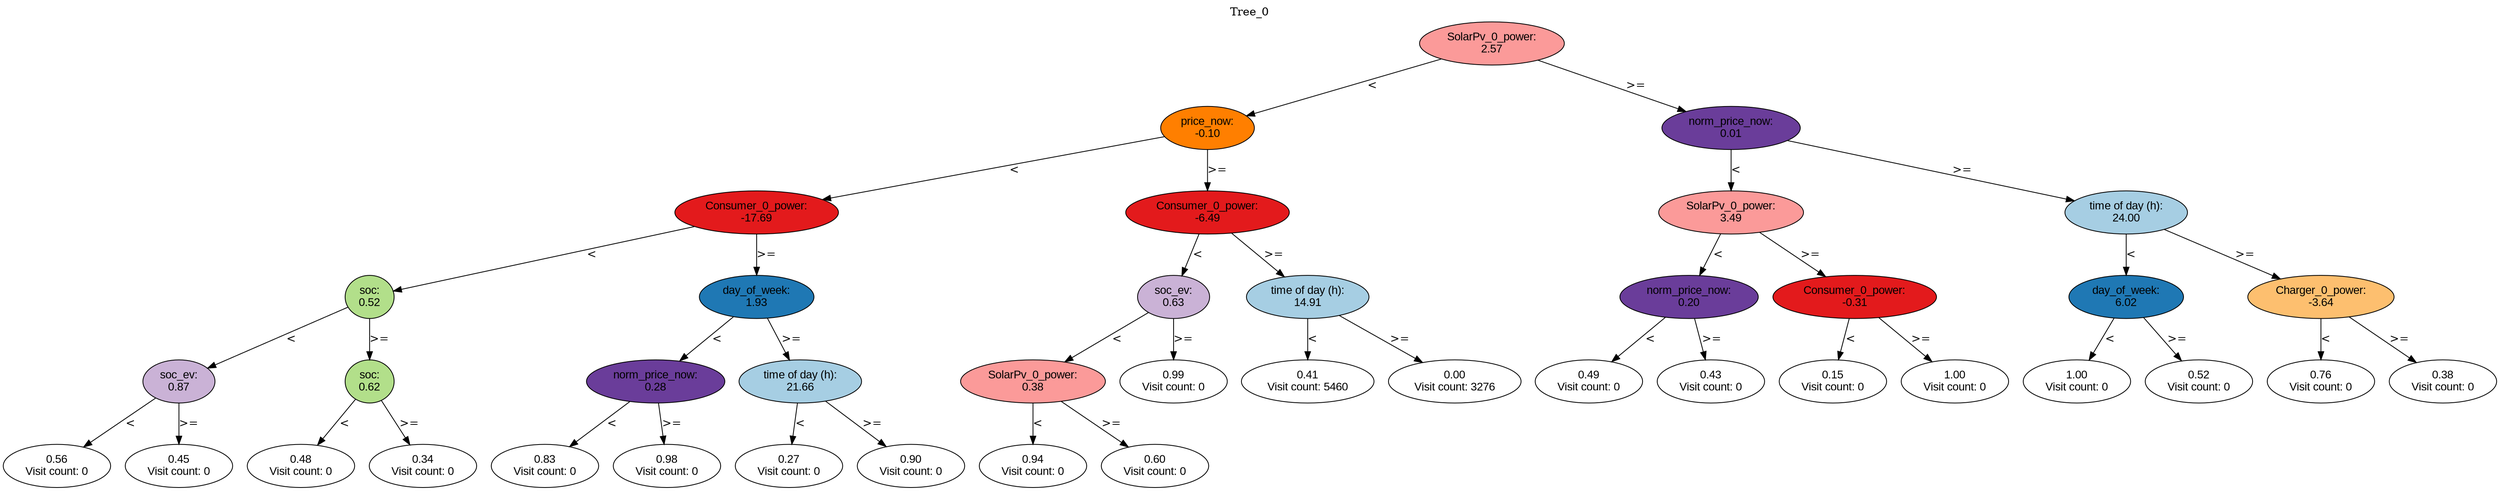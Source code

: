 digraph BST {
    node [fontname="Arial" style=filled colorscheme=paired12];
    0 [ label = "SolarPv_0_power:
2.57" fillcolor=5];
    1 [ label = "price_now:
-0.10" fillcolor=8];
    2 [ label = "Consumer_0_power:
-17.69" fillcolor=6];
    3 [ label = "soc:
0.52" fillcolor=3];
    4 [ label = "soc_ev:
0.87" fillcolor=9];
    5 [ label = "0.56
Visit count: 0" fillcolor=white];
    6 [ label = "0.45
Visit count: 0" fillcolor=white];
    7 [ label = "soc:
0.62" fillcolor=3];
    8 [ label = "0.48
Visit count: 0" fillcolor=white];
    9 [ label = "0.34
Visit count: 0" fillcolor=white];
    10 [ label = "day_of_week:
1.93" fillcolor=2];
    11 [ label = "norm_price_now:
0.28" fillcolor=10];
    12 [ label = "0.83
Visit count: 0" fillcolor=white];
    13 [ label = "0.98
Visit count: 0" fillcolor=white];
    14 [ label = "time of day (h):
21.66" fillcolor=1];
    15 [ label = "0.27
Visit count: 0" fillcolor=white];
    16 [ label = "0.90
Visit count: 0" fillcolor=white];
    17 [ label = "Consumer_0_power:
-6.49" fillcolor=6];
    18 [ label = "soc_ev:
0.63" fillcolor=9];
    19 [ label = "SolarPv_0_power:
0.38" fillcolor=5];
    20 [ label = "0.94
Visit count: 0" fillcolor=white];
    21 [ label = "0.60
Visit count: 0" fillcolor=white];
    22 [ label = "0.99
Visit count: 0" fillcolor=white];
    23 [ label = "time of day (h):
14.91" fillcolor=1];
    24 [ label = "0.41
Visit count: 5460" fillcolor=white];
    25 [ label = "0.00
Visit count: 3276" fillcolor=white];
    26 [ label = "norm_price_now:
0.01" fillcolor=10];
    27 [ label = "SolarPv_0_power:
3.49" fillcolor=5];
    28 [ label = "norm_price_now:
0.20" fillcolor=10];
    29 [ label = "0.49
Visit count: 0" fillcolor=white];
    30 [ label = "0.43
Visit count: 0" fillcolor=white];
    31 [ label = "Consumer_0_power:
-0.31" fillcolor=6];
    32 [ label = "0.15
Visit count: 0" fillcolor=white];
    33 [ label = "1.00
Visit count: 0" fillcolor=white];
    34 [ label = "time of day (h):
24.00" fillcolor=1];
    35 [ label = "day_of_week:
6.02" fillcolor=2];
    36 [ label = "1.00
Visit count: 0" fillcolor=white];
    37 [ label = "0.52
Visit count: 0" fillcolor=white];
    38 [ label = "Charger_0_power:
-3.64" fillcolor=7];
    39 [ label = "0.76
Visit count: 0" fillcolor=white];
    40 [ label = "0.38
Visit count: 0" fillcolor=white];

    0  -> 1[ label = "<"];
    0  -> 26[ label = ">="];
    1  -> 2[ label = "<"];
    1  -> 17[ label = ">="];
    2  -> 3[ label = "<"];
    2  -> 10[ label = ">="];
    3  -> 4[ label = "<"];
    3  -> 7[ label = ">="];
    4  -> 5[ label = "<"];
    4  -> 6[ label = ">="];
    7  -> 8[ label = "<"];
    7  -> 9[ label = ">="];
    10  -> 11[ label = "<"];
    10  -> 14[ label = ">="];
    11  -> 12[ label = "<"];
    11  -> 13[ label = ">="];
    14  -> 15[ label = "<"];
    14  -> 16[ label = ">="];
    17  -> 18[ label = "<"];
    17  -> 23[ label = ">="];
    18  -> 19[ label = "<"];
    18  -> 22[ label = ">="];
    19  -> 20[ label = "<"];
    19  -> 21[ label = ">="];
    23  -> 24[ label = "<"];
    23  -> 25[ label = ">="];
    26  -> 27[ label = "<"];
    26  -> 34[ label = ">="];
    27  -> 28[ label = "<"];
    27  -> 31[ label = ">="];
    28  -> 29[ label = "<"];
    28  -> 30[ label = ">="];
    31  -> 32[ label = "<"];
    31  -> 33[ label = ">="];
    34  -> 35[ label = "<"];
    34  -> 38[ label = ">="];
    35  -> 36[ label = "<"];
    35  -> 37[ label = ">="];
    38  -> 39[ label = "<"];
    38  -> 40[ label = ">="];

    labelloc="t";
    label="Tree_0";
}